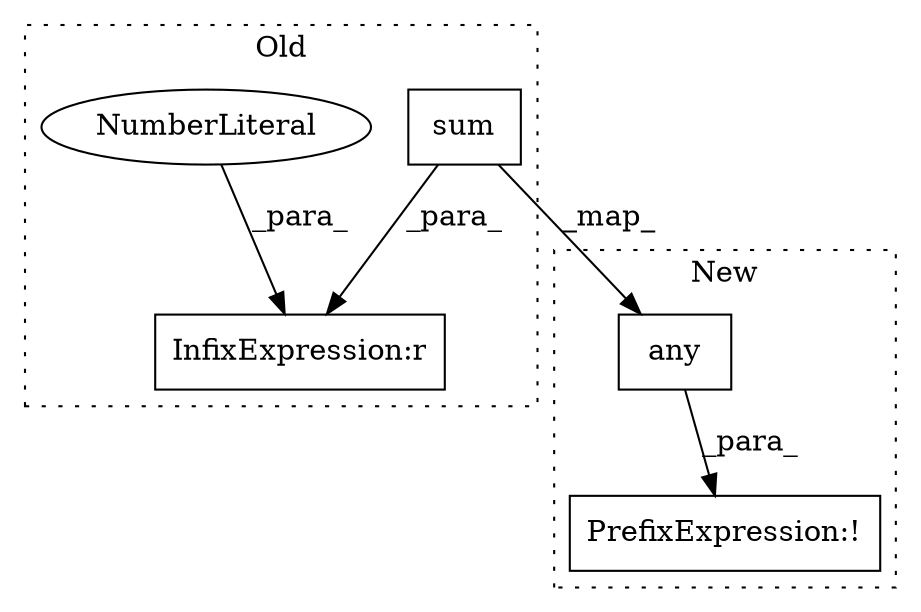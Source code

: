 digraph G {
subgraph cluster0 {
1 [label="sum" a="32" s="3790,3850" l="4,1" shape="box"];
3 [label="InfixExpression:r" a="27" s="3851" l="4" shape="box"];
4 [label="NumberLiteral" a="34" s="3855" l="1" shape="ellipse"];
label = "Old";
style="dotted";
}
subgraph cluster1 {
2 [label="any" a="32" s="3841" l="5" shape="box"];
5 [label="PrefixExpression:!" a="38" s="3783" l="1" shape="box"];
label = "New";
style="dotted";
}
1 -> 2 [label="_map_"];
1 -> 3 [label="_para_"];
2 -> 5 [label="_para_"];
4 -> 3 [label="_para_"];
}